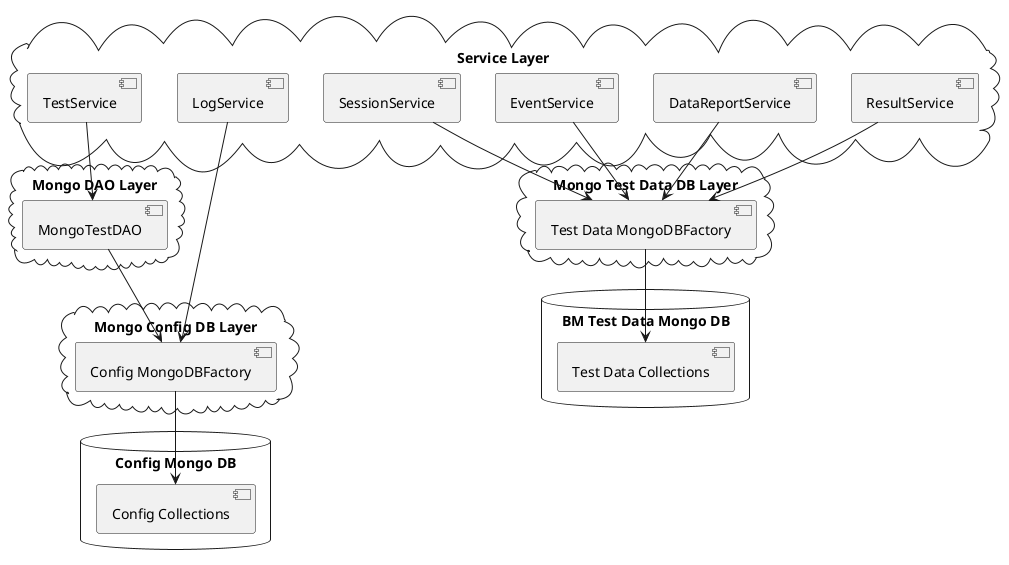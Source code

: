 @startuml


cloud "Service Layer"{
    [TestService]
    [LogService]
    [EventService]
    [SessionService]
    [ResultService]
    [DataReportService]
}

cloud "Mongo DAO Layer"{
    [MongoTestDAO]
}

cloud "Mongo Config DB Layer"{
    [Config MongoDBFactory]
}

cloud "Mongo Test Data DB Layer"{
    [Test Data MongoDBFactory]
}

database "Config Mongo DB" {
    [Config Collections]
}

database "BM Test Data Mongo DB" {
    [Test Data Collections]
}


[TestService] --> [MongoTestDAO]

[Config MongoDBFactory] --> [Config Collections]
[Test Data MongoDBFactory] --> [Test Data Collections]

[LogService] --> [Config MongoDBFactory]
[MongoTestDAO] --> [Config MongoDBFactory]

[EventService] --> [Test Data MongoDBFactory]
[SessionService] --> [Test Data MongoDBFactory]
[ResultService] --> [Test Data MongoDBFactory]
[DataReportService] --> [Test Data MongoDBFactory]

@enduml
